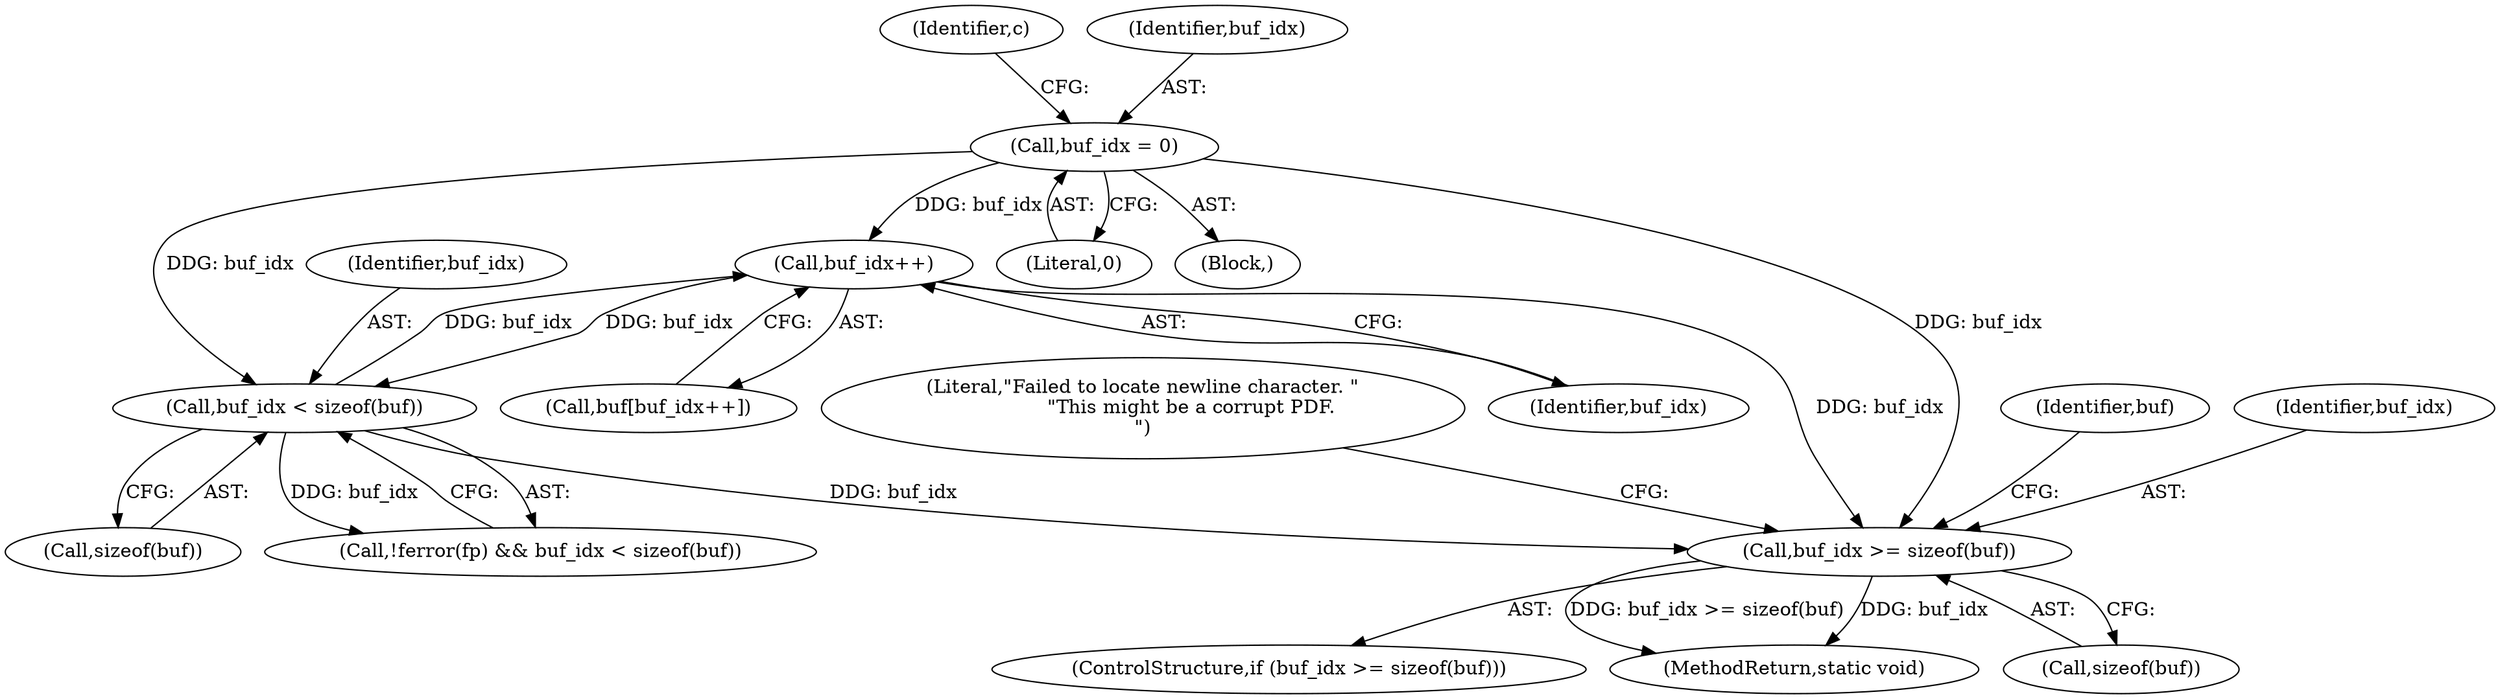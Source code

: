 digraph "0_pdfresurrect_0c4120fffa3dffe97b95c486a120eded82afe8a6_4@API" {
"1000267" [label="(Call,buf_idx >= sizeof(buf))"];
"1000259" [label="(Call,buf_idx++)"];
"1000251" [label="(Call,buf_idx < sizeof(buf))"];
"1000231" [label="(Call,buf_idx = 0)"];
"1000278" [label="(Identifier,buf)"];
"1000268" [label="(Identifier,buf_idx)"];
"1000237" [label="(Identifier,c)"];
"1000233" [label="(Literal,0)"];
"1000252" [label="(Identifier,buf_idx)"];
"1000266" [label="(ControlStructure,if (buf_idx >= sizeof(buf)))"];
"1000260" [label="(Identifier,buf_idx)"];
"1000231" [label="(Call,buf_idx = 0)"];
"1000232" [label="(Identifier,buf_idx)"];
"1000356" [label="(MethodReturn,static void)"];
"1000251" [label="(Call,buf_idx < sizeof(buf))"];
"1000247" [label="(Call,!ferror(fp) && buf_idx < sizeof(buf))"];
"1000259" [label="(Call,buf_idx++)"];
"1000267" [label="(Call,buf_idx >= sizeof(buf))"];
"1000257" [label="(Call,buf[buf_idx++])"];
"1000273" [label="(Literal,\"Failed to locate newline character. \"\n                \"This might be a corrupt PDF.\n\")"];
"1000214" [label="(Block,)"];
"1000269" [label="(Call,sizeof(buf))"];
"1000253" [label="(Call,sizeof(buf))"];
"1000267" -> "1000266"  [label="AST: "];
"1000267" -> "1000269"  [label="CFG: "];
"1000268" -> "1000267"  [label="AST: "];
"1000269" -> "1000267"  [label="AST: "];
"1000273" -> "1000267"  [label="CFG: "];
"1000278" -> "1000267"  [label="CFG: "];
"1000267" -> "1000356"  [label="DDG: buf_idx"];
"1000267" -> "1000356"  [label="DDG: buf_idx >= sizeof(buf)"];
"1000259" -> "1000267"  [label="DDG: buf_idx"];
"1000251" -> "1000267"  [label="DDG: buf_idx"];
"1000231" -> "1000267"  [label="DDG: buf_idx"];
"1000259" -> "1000257"  [label="AST: "];
"1000259" -> "1000260"  [label="CFG: "];
"1000260" -> "1000259"  [label="AST: "];
"1000257" -> "1000259"  [label="CFG: "];
"1000259" -> "1000251"  [label="DDG: buf_idx"];
"1000251" -> "1000259"  [label="DDG: buf_idx"];
"1000231" -> "1000259"  [label="DDG: buf_idx"];
"1000251" -> "1000247"  [label="AST: "];
"1000251" -> "1000253"  [label="CFG: "];
"1000252" -> "1000251"  [label="AST: "];
"1000253" -> "1000251"  [label="AST: "];
"1000247" -> "1000251"  [label="CFG: "];
"1000251" -> "1000247"  [label="DDG: buf_idx"];
"1000231" -> "1000251"  [label="DDG: buf_idx"];
"1000231" -> "1000214"  [label="AST: "];
"1000231" -> "1000233"  [label="CFG: "];
"1000232" -> "1000231"  [label="AST: "];
"1000233" -> "1000231"  [label="AST: "];
"1000237" -> "1000231"  [label="CFG: "];
}
